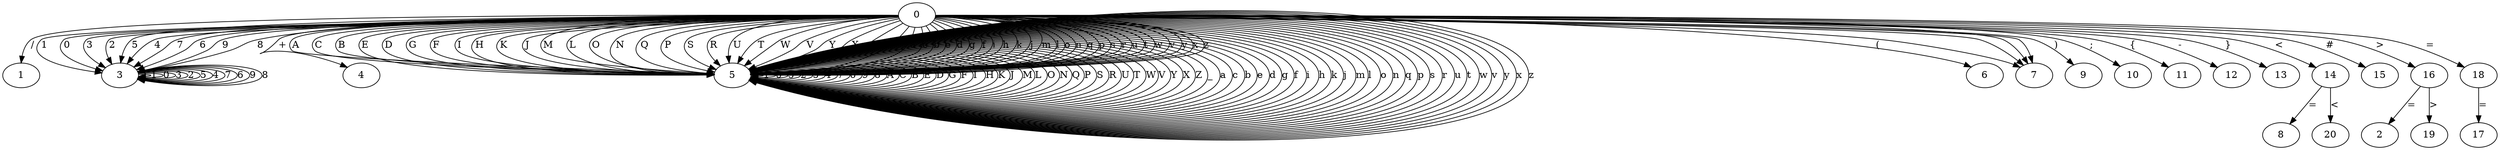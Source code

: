 digraph G {
0;
1;
2;
3;
4;
5;
6;
7;
8;
9;
10;
11;
12;
13;
14;
15;
16;
17;
18;
19;
20;
0 -> 1  [key=0, label="/"];
0 -> 3  [key=0, label=1];
0 -> 3  [key=1, label=0];
0 -> 3  [key=2, label=3];
0 -> 3  [key=3, label=2];
0 -> 3  [key=4, label=5];
0 -> 3  [key=5, label=4];
0 -> 3  [key=6, label=7];
0 -> 3  [key=7, label=6];
0 -> 3  [key=8, label=9];
0 -> 3  [key=9, label=8];
0 -> 4  [key=0, label="+"];
0 -> 5  [key=0, label=A];
0 -> 5  [key=1, label=C];
0 -> 5  [key=2, label=B];
0 -> 5  [key=3, label=E];
0 -> 5  [key=4, label=D];
0 -> 5  [key=5, label=G];
0 -> 5  [key=6, label=F];
0 -> 5  [key=7, label=I];
0 -> 5  [key=8, label=H];
0 -> 5  [key=9, label=K];
0 -> 5  [key=10, label=J];
0 -> 5  [key=11, label=M];
0 -> 5  [key=12, label=L];
0 -> 5  [key=13, label=O];
0 -> 5  [key=14, label=N];
0 -> 5  [key=15, label=Q];
0 -> 5  [key=16, label=P];
0 -> 5  [key=17, label=S];
0 -> 5  [key=18, label=R];
0 -> 5  [key=19, label=U];
0 -> 5  [key=20, label=T];
0 -> 5  [key=21, label=W];
0 -> 5  [key=22, label=V];
0 -> 5  [key=23, label=Y];
0 -> 5  [key=24, label=X];
0 -> 5  [key=25, label=Z];
0 -> 5  [key=26, label=_];
0 -> 5  [key=27, label=a];
0 -> 5  [key=28, label=c];
0 -> 5  [key=29, label=b];
0 -> 5  [key=30, label=e];
0 -> 5  [key=31, label=d];
0 -> 5  [key=32, label=g];
0 -> 5  [key=33, label=f];
0 -> 5  [key=34, label=i];
0 -> 5  [key=35, label=h];
0 -> 5  [key=36, label=k];
0 -> 5  [key=37, label=j];
0 -> 5  [key=38, label=m];
0 -> 5  [key=39, label=l];
0 -> 5  [key=40, label=o];
0 -> 5  [key=41, label=n];
0 -> 5  [key=42, label=q];
0 -> 5  [key=43, label=p];
0 -> 5  [key=44, label=s];
0 -> 5  [key=45, label=r];
0 -> 5  [key=46, label=u];
0 -> 5  [key=47, label=t];
0 -> 5  [key=48, label=w];
0 -> 5  [key=49, label=v];
0 -> 5  [key=50, label=y];
0 -> 5  [key=51, label=x];
0 -> 5  [key=52, label=z];
0 -> 6  [key=0, label="("];
0 -> 7  [key=0, label="	"];
0 -> 7  [key=1, label="\n"];
0 -> 7  [key=2, label="\r"];
0 -> 7  [key=3, label=" "];
0 -> 9  [key=0, label=")"];
0 -> 10  [key=0, label=";"];
0 -> 11  [key=0, label="{"];
0 -> 12  [key=0, label="-"];
0 -> 13  [key=0, label="}"];
0 -> 14  [key=0, label="<"];
0 -> 15  [key=0, label="#"];
0 -> 16  [key=0, label=">"];
0 -> 18  [key=0, label="="];
3 -> 3  [key=0, label=1];
3 -> 3  [key=1, label=0];
3 -> 3  [key=2, label=3];
3 -> 3  [key=3, label=2];
3 -> 3  [key=4, label=5];
3 -> 3  [key=5, label=4];
3 -> 3  [key=6, label=7];
3 -> 3  [key=7, label=6];
3 -> 3  [key=8, label=9];
3 -> 3  [key=9, label=8];
5 -> 5  [key=0, label=1];
5 -> 5  [key=1, label=0];
5 -> 5  [key=2, label=3];
5 -> 5  [key=3, label=2];
5 -> 5  [key=4, label=5];
5 -> 5  [key=5, label=4];
5 -> 5  [key=6, label=7];
5 -> 5  [key=7, label=6];
5 -> 5  [key=8, label=9];
5 -> 5  [key=9, label=8];
5 -> 5  [key=10, label=A];
5 -> 5  [key=11, label=C];
5 -> 5  [key=12, label=B];
5 -> 5  [key=13, label=E];
5 -> 5  [key=14, label=D];
5 -> 5  [key=15, label=G];
5 -> 5  [key=16, label=F];
5 -> 5  [key=17, label=I];
5 -> 5  [key=18, label=H];
5 -> 5  [key=19, label=K];
5 -> 5  [key=20, label=J];
5 -> 5  [key=21, label=M];
5 -> 5  [key=22, label=L];
5 -> 5  [key=23, label=O];
5 -> 5  [key=24, label=N];
5 -> 5  [key=25, label=Q];
5 -> 5  [key=26, label=P];
5 -> 5  [key=27, label=S];
5 -> 5  [key=28, label=R];
5 -> 5  [key=29, label=U];
5 -> 5  [key=30, label=T];
5 -> 5  [key=31, label=W];
5 -> 5  [key=32, label=V];
5 -> 5  [key=33, label=Y];
5 -> 5  [key=34, label=X];
5 -> 5  [key=35, label=Z];
5 -> 5  [key=36, label=_];
5 -> 5  [key=37, label=a];
5 -> 5  [key=38, label=c];
5 -> 5  [key=39, label=b];
5 -> 5  [key=40, label=e];
5 -> 5  [key=41, label=d];
5 -> 5  [key=42, label=g];
5 -> 5  [key=43, label=f];
5 -> 5  [key=44, label=i];
5 -> 5  [key=45, label=h];
5 -> 5  [key=46, label=k];
5 -> 5  [key=47, label=j];
5 -> 5  [key=48, label=m];
5 -> 5  [key=49, label=l];
5 -> 5  [key=50, label=o];
5 -> 5  [key=51, label=n];
5 -> 5  [key=52, label=q];
5 -> 5  [key=53, label=p];
5 -> 5  [key=54, label=s];
5 -> 5  [key=55, label=r];
5 -> 5  [key=56, label=u];
5 -> 5  [key=57, label=t];
5 -> 5  [key=58, label=w];
5 -> 5  [key=59, label=v];
5 -> 5  [key=60, label=y];
5 -> 5  [key=61, label=x];
5 -> 5  [key=62, label=z];
14 -> 8  [key=0, label="="];
14 -> 20  [key=0, label="<"];
16 -> 2  [key=0, label="="];
16 -> 19  [key=0, label=">"];
18 -> 17  [key=0, label="="];
}
